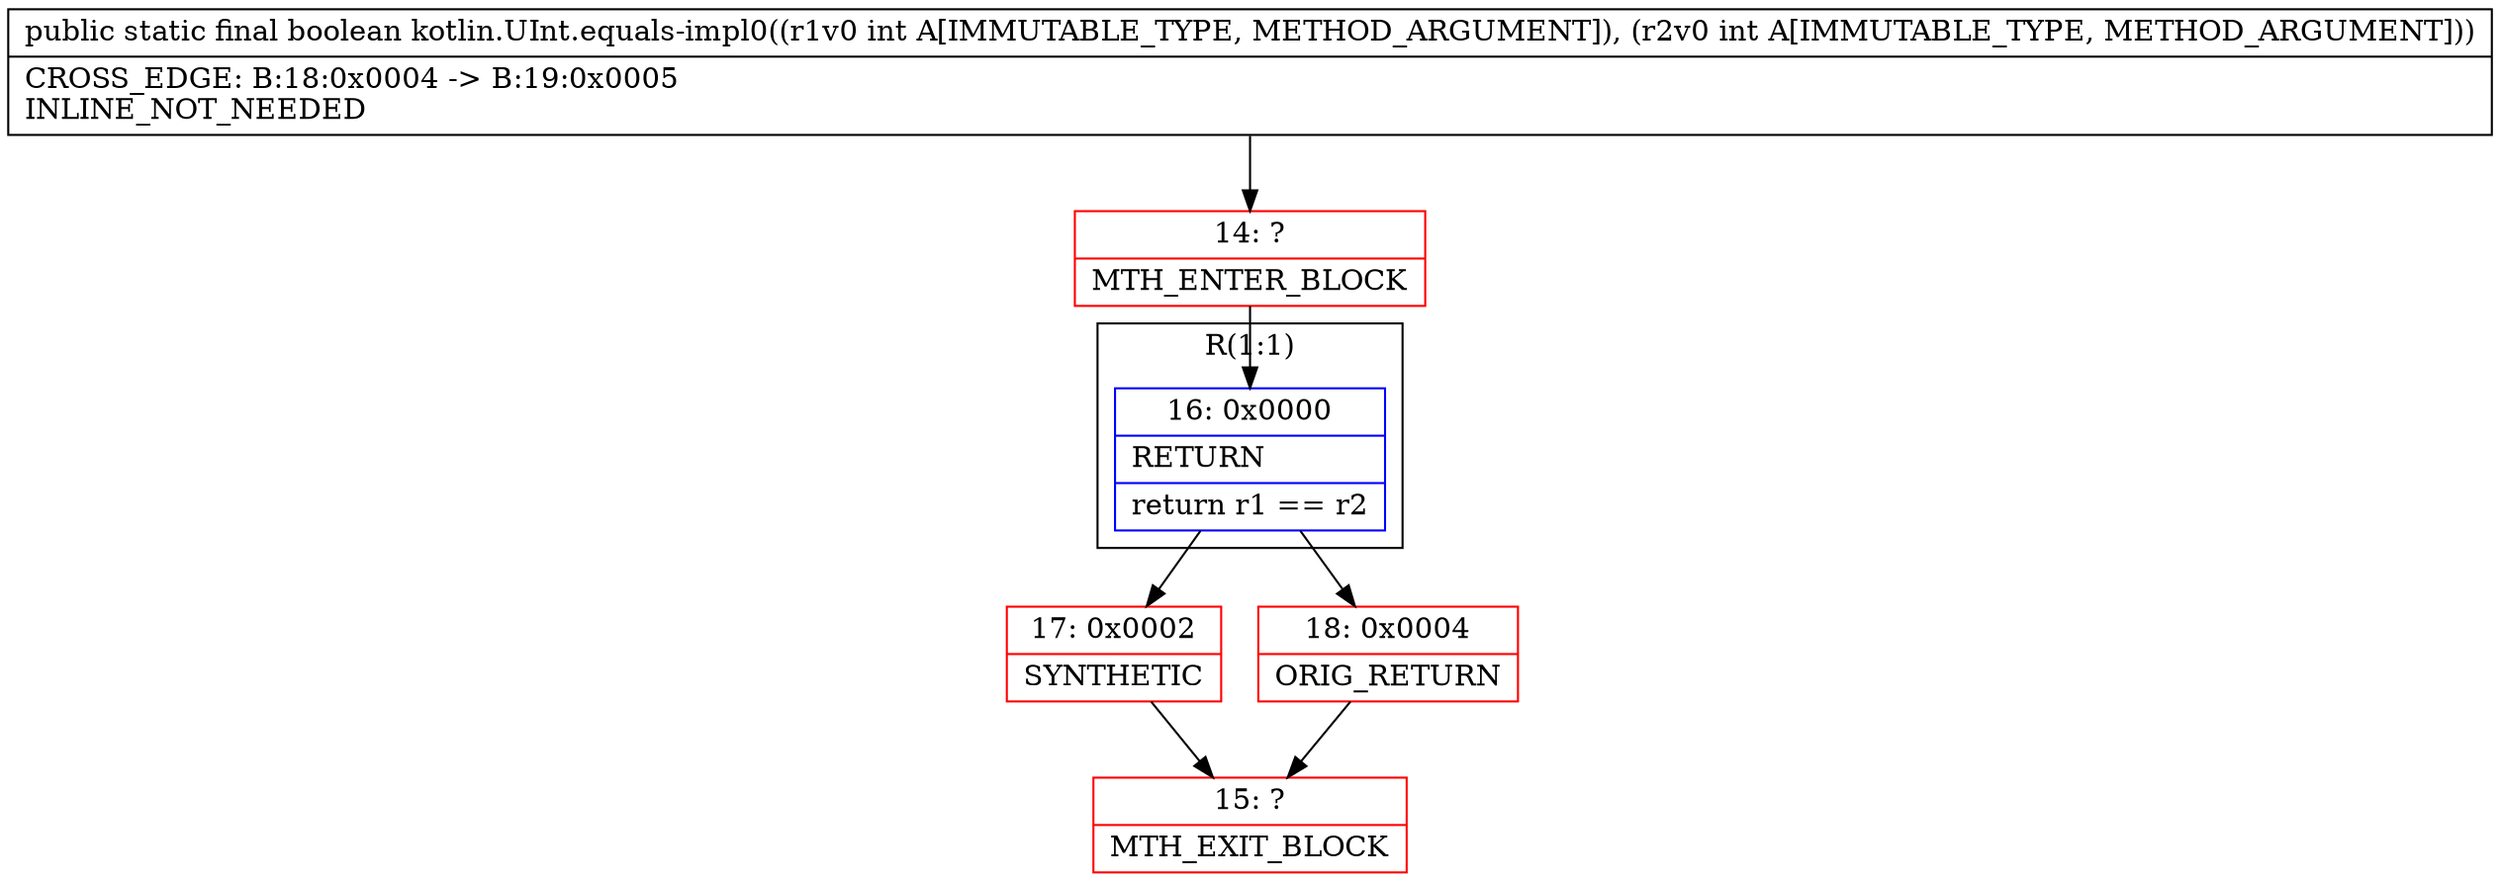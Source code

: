 digraph "CFG forkotlin.UInt.equals\-impl0(II)Z" {
subgraph cluster_Region_478954227 {
label = "R(1:1)";
node [shape=record,color=blue];
Node_16 [shape=record,label="{16\:\ 0x0000|RETURN\l|return r1 == r2\l}"];
}
Node_14 [shape=record,color=red,label="{14\:\ ?|MTH_ENTER_BLOCK\l}"];
Node_17 [shape=record,color=red,label="{17\:\ 0x0002|SYNTHETIC\l}"];
Node_15 [shape=record,color=red,label="{15\:\ ?|MTH_EXIT_BLOCK\l}"];
Node_18 [shape=record,color=red,label="{18\:\ 0x0004|ORIG_RETURN\l}"];
MethodNode[shape=record,label="{public static final boolean kotlin.UInt.equals\-impl0((r1v0 int A[IMMUTABLE_TYPE, METHOD_ARGUMENT]), (r2v0 int A[IMMUTABLE_TYPE, METHOD_ARGUMENT]))  | CROSS_EDGE: B:18:0x0004 \-\> B:19:0x0005\lINLINE_NOT_NEEDED\l}"];
MethodNode -> Node_14;Node_16 -> Node_17;
Node_16 -> Node_18;
Node_14 -> Node_16;
Node_17 -> Node_15;
Node_18 -> Node_15;
}

